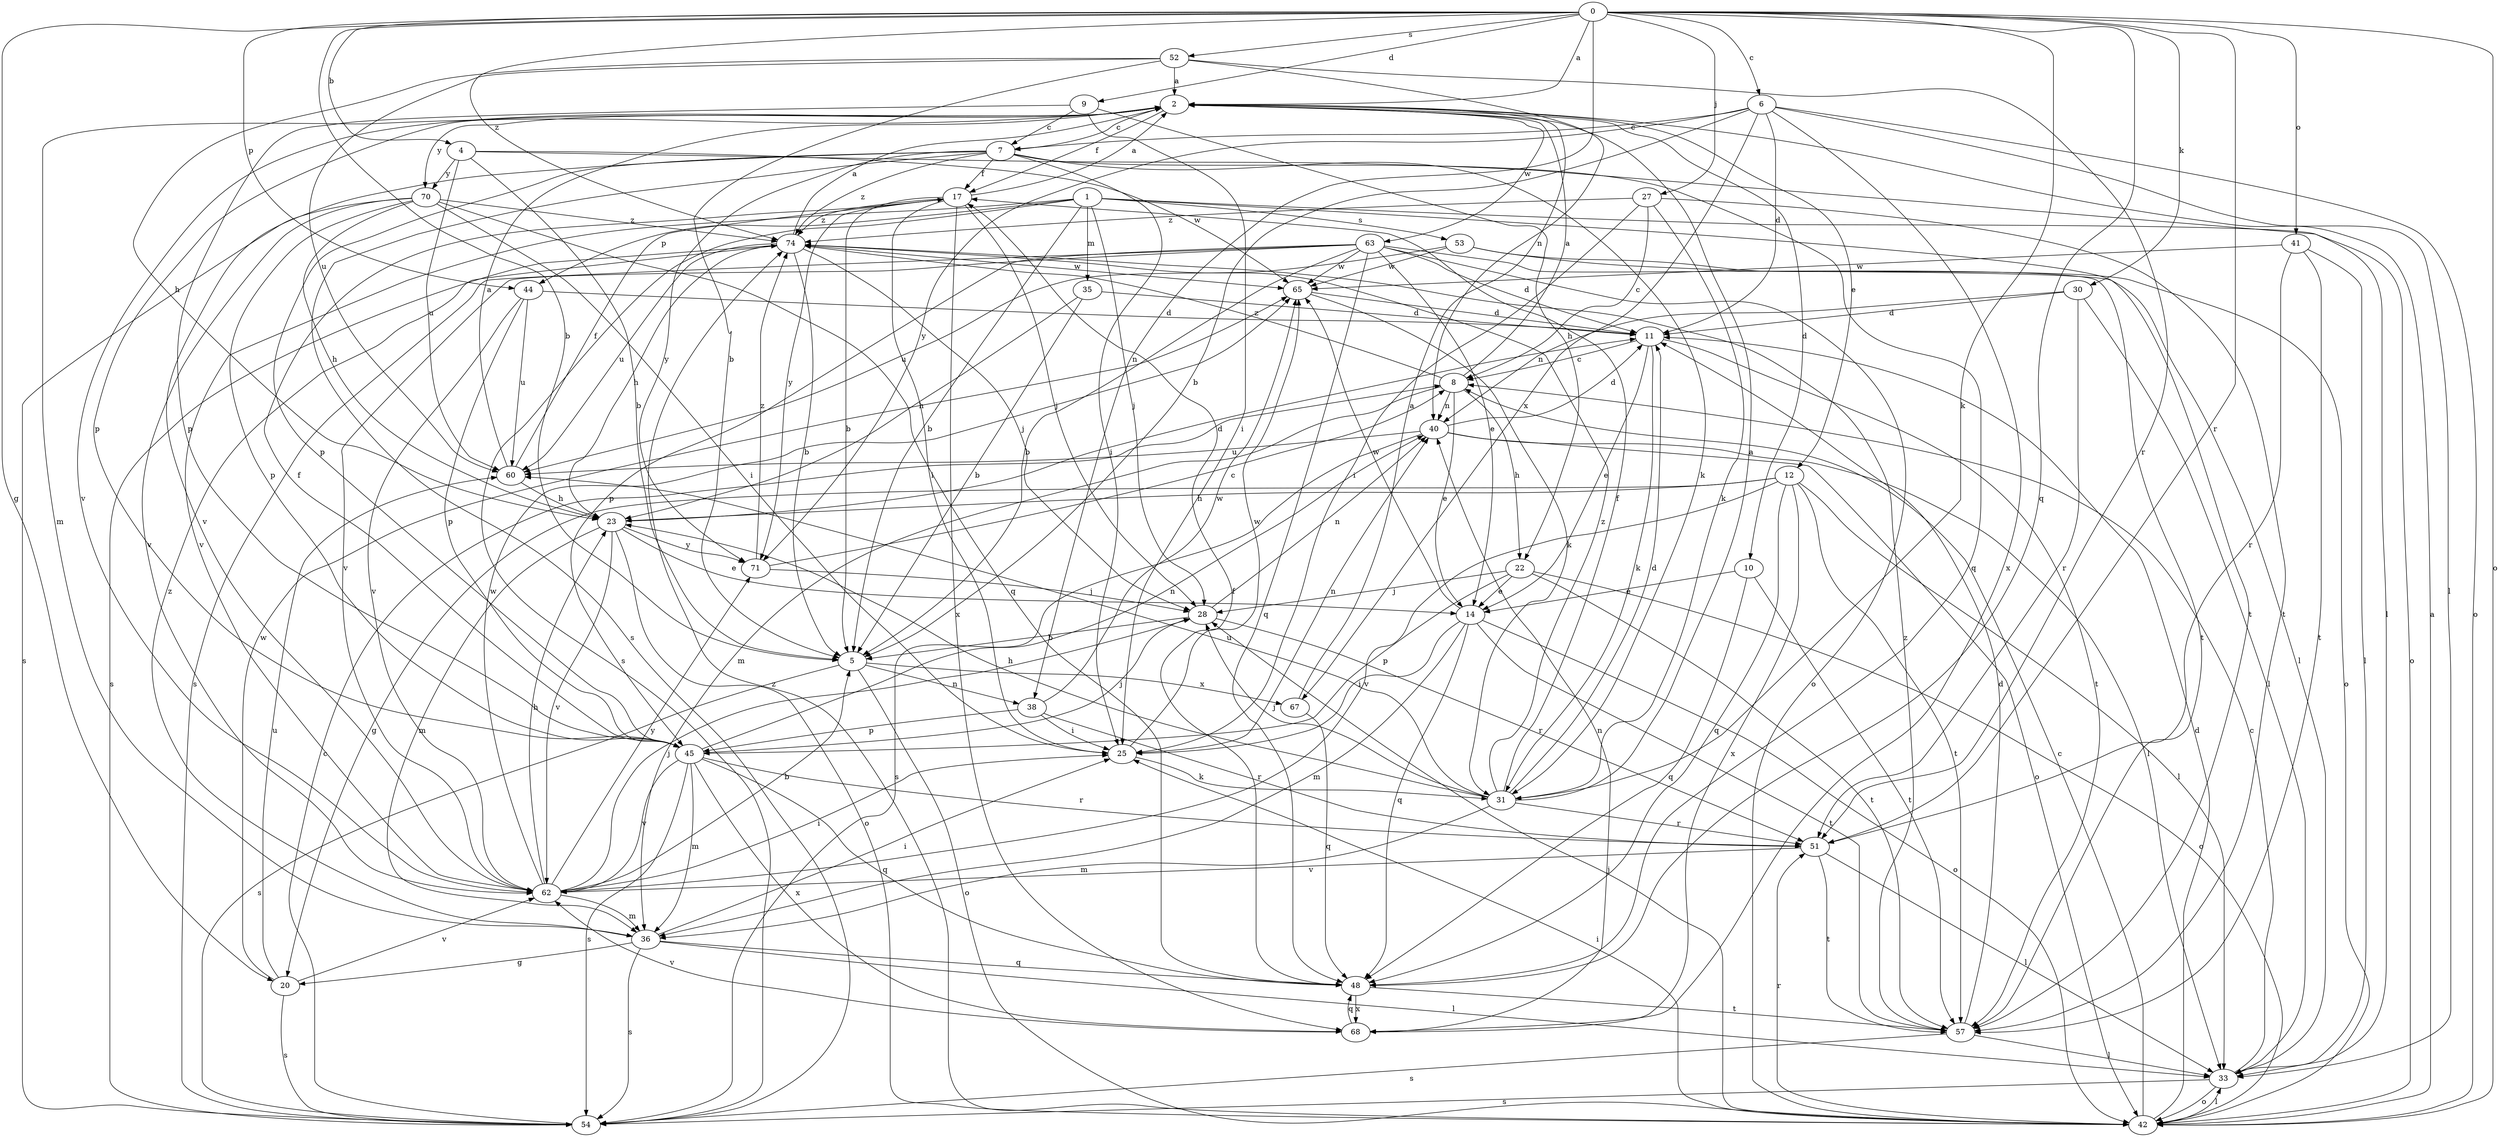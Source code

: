 strict digraph  {
0;
1;
2;
4;
5;
6;
7;
8;
9;
10;
11;
12;
14;
17;
20;
22;
23;
25;
27;
28;
30;
31;
33;
35;
36;
38;
40;
41;
42;
44;
45;
48;
51;
52;
53;
54;
57;
60;
62;
63;
65;
67;
68;
70;
71;
74;
0 -> 2  [label=a];
0 -> 4  [label=b];
0 -> 5  [label=b];
0 -> 6  [label=c];
0 -> 9  [label=d];
0 -> 20  [label=g];
0 -> 27  [label=j];
0 -> 30  [label=k];
0 -> 31  [label=k];
0 -> 38  [label=n];
0 -> 41  [label=o];
0 -> 42  [label=o];
0 -> 44  [label=p];
0 -> 48  [label=q];
0 -> 51  [label=r];
0 -> 52  [label=s];
0 -> 74  [label=z];
1 -> 5  [label=b];
1 -> 28  [label=j];
1 -> 35  [label=m];
1 -> 42  [label=o];
1 -> 44  [label=p];
1 -> 53  [label=s];
1 -> 54  [label=s];
1 -> 57  [label=t];
1 -> 62  [label=v];
2 -> 7  [label=c];
2 -> 10  [label=d];
2 -> 12  [label=e];
2 -> 17  [label=f];
2 -> 36  [label=m];
2 -> 45  [label=p];
2 -> 62  [label=v];
2 -> 63  [label=w];
2 -> 70  [label=y];
4 -> 5  [label=b];
4 -> 33  [label=l];
4 -> 60  [label=u];
4 -> 65  [label=w];
4 -> 70  [label=y];
5 -> 38  [label=n];
5 -> 42  [label=o];
5 -> 54  [label=s];
5 -> 67  [label=x];
6 -> 5  [label=b];
6 -> 7  [label=c];
6 -> 11  [label=d];
6 -> 33  [label=l];
6 -> 42  [label=o];
6 -> 67  [label=x];
6 -> 68  [label=x];
6 -> 71  [label=y];
7 -> 17  [label=f];
7 -> 25  [label=i];
7 -> 31  [label=k];
7 -> 45  [label=p];
7 -> 48  [label=q];
7 -> 54  [label=s];
7 -> 62  [label=v];
7 -> 71  [label=y];
7 -> 74  [label=z];
8 -> 2  [label=a];
8 -> 14  [label=e];
8 -> 22  [label=h];
8 -> 36  [label=m];
8 -> 40  [label=n];
8 -> 74  [label=z];
9 -> 7  [label=c];
9 -> 22  [label=h];
9 -> 25  [label=i];
9 -> 45  [label=p];
10 -> 14  [label=e];
10 -> 48  [label=q];
10 -> 57  [label=t];
11 -> 8  [label=c];
11 -> 14  [label=e];
11 -> 31  [label=k];
11 -> 57  [label=t];
12 -> 20  [label=g];
12 -> 23  [label=h];
12 -> 33  [label=l];
12 -> 48  [label=q];
12 -> 57  [label=t];
12 -> 62  [label=v];
12 -> 68  [label=x];
14 -> 25  [label=i];
14 -> 36  [label=m];
14 -> 42  [label=o];
14 -> 48  [label=q];
14 -> 57  [label=t];
14 -> 65  [label=w];
17 -> 2  [label=a];
17 -> 5  [label=b];
17 -> 25  [label=i];
17 -> 28  [label=j];
17 -> 68  [label=x];
17 -> 71  [label=y];
17 -> 74  [label=z];
20 -> 54  [label=s];
20 -> 60  [label=u];
20 -> 62  [label=v];
20 -> 65  [label=w];
22 -> 14  [label=e];
22 -> 28  [label=j];
22 -> 42  [label=o];
22 -> 45  [label=p];
22 -> 57  [label=t];
23 -> 11  [label=d];
23 -> 14  [label=e];
23 -> 36  [label=m];
23 -> 42  [label=o];
23 -> 62  [label=v];
23 -> 71  [label=y];
25 -> 31  [label=k];
25 -> 40  [label=n];
25 -> 65  [label=w];
27 -> 8  [label=c];
27 -> 25  [label=i];
27 -> 31  [label=k];
27 -> 57  [label=t];
27 -> 74  [label=z];
28 -> 5  [label=b];
28 -> 40  [label=n];
28 -> 51  [label=r];
30 -> 11  [label=d];
30 -> 33  [label=l];
30 -> 40  [label=n];
30 -> 51  [label=r];
31 -> 2  [label=a];
31 -> 11  [label=d];
31 -> 17  [label=f];
31 -> 23  [label=h];
31 -> 28  [label=j];
31 -> 36  [label=m];
31 -> 51  [label=r];
31 -> 60  [label=u];
31 -> 74  [label=z];
33 -> 8  [label=c];
33 -> 42  [label=o];
33 -> 54  [label=s];
35 -> 5  [label=b];
35 -> 11  [label=d];
35 -> 23  [label=h];
36 -> 20  [label=g];
36 -> 25  [label=i];
36 -> 33  [label=l];
36 -> 48  [label=q];
36 -> 54  [label=s];
36 -> 74  [label=z];
38 -> 25  [label=i];
38 -> 45  [label=p];
38 -> 51  [label=r];
38 -> 65  [label=w];
40 -> 11  [label=d];
40 -> 33  [label=l];
40 -> 42  [label=o];
40 -> 54  [label=s];
40 -> 60  [label=u];
41 -> 33  [label=l];
41 -> 51  [label=r];
41 -> 57  [label=t];
41 -> 65  [label=w];
42 -> 2  [label=a];
42 -> 8  [label=c];
42 -> 11  [label=d];
42 -> 25  [label=i];
42 -> 28  [label=j];
42 -> 33  [label=l];
42 -> 51  [label=r];
42 -> 74  [label=z];
44 -> 11  [label=d];
44 -> 45  [label=p];
44 -> 60  [label=u];
44 -> 62  [label=v];
45 -> 17  [label=f];
45 -> 28  [label=j];
45 -> 36  [label=m];
45 -> 40  [label=n];
45 -> 48  [label=q];
45 -> 51  [label=r];
45 -> 54  [label=s];
45 -> 62  [label=v];
45 -> 68  [label=x];
48 -> 17  [label=f];
48 -> 57  [label=t];
48 -> 68  [label=x];
51 -> 33  [label=l];
51 -> 57  [label=t];
51 -> 62  [label=v];
52 -> 2  [label=a];
52 -> 5  [label=b];
52 -> 23  [label=h];
52 -> 40  [label=n];
52 -> 51  [label=r];
52 -> 60  [label=u];
53 -> 33  [label=l];
53 -> 42  [label=o];
53 -> 60  [label=u];
53 -> 65  [label=w];
54 -> 8  [label=c];
57 -> 11  [label=d];
57 -> 33  [label=l];
57 -> 54  [label=s];
57 -> 74  [label=z];
60 -> 2  [label=a];
60 -> 17  [label=f];
60 -> 23  [label=h];
62 -> 5  [label=b];
62 -> 23  [label=h];
62 -> 25  [label=i];
62 -> 28  [label=j];
62 -> 36  [label=m];
62 -> 65  [label=w];
62 -> 71  [label=y];
63 -> 5  [label=b];
63 -> 11  [label=d];
63 -> 14  [label=e];
63 -> 42  [label=o];
63 -> 45  [label=p];
63 -> 48  [label=q];
63 -> 54  [label=s];
63 -> 57  [label=t];
63 -> 62  [label=v];
63 -> 65  [label=w];
65 -> 11  [label=d];
65 -> 31  [label=k];
67 -> 2  [label=a];
67 -> 48  [label=q];
68 -> 40  [label=n];
68 -> 48  [label=q];
68 -> 62  [label=v];
70 -> 23  [label=h];
70 -> 25  [label=i];
70 -> 45  [label=p];
70 -> 48  [label=q];
70 -> 54  [label=s];
70 -> 62  [label=v];
70 -> 74  [label=z];
71 -> 8  [label=c];
71 -> 28  [label=j];
71 -> 74  [label=z];
74 -> 2  [label=a];
74 -> 5  [label=b];
74 -> 23  [label=h];
74 -> 28  [label=j];
74 -> 54  [label=s];
74 -> 60  [label=u];
74 -> 65  [label=w];
}
